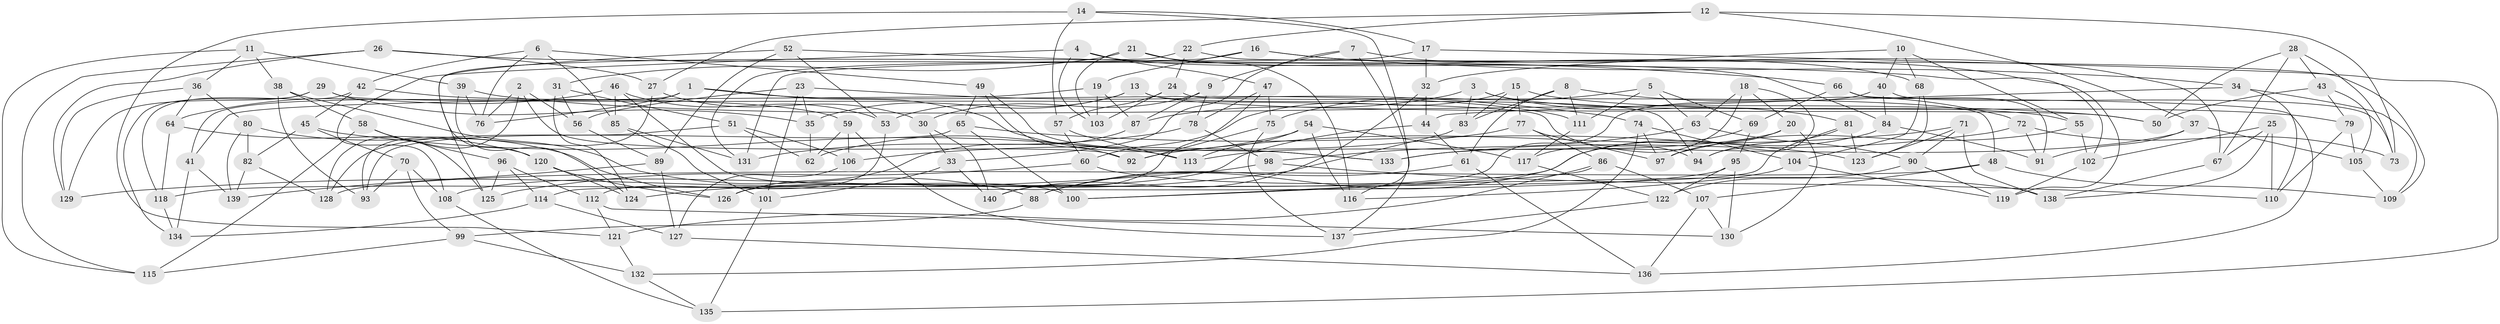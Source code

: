 // Generated by graph-tools (version 1.1) at 2025/11/02/27/25 16:11:44]
// undirected, 140 vertices, 280 edges
graph export_dot {
graph [start="1"]
  node [color=gray90,style=filled];
  1;
  2;
  3;
  4;
  5;
  6;
  7;
  8;
  9;
  10;
  11;
  12;
  13;
  14;
  15;
  16;
  17;
  18;
  19;
  20;
  21;
  22;
  23;
  24;
  25;
  26;
  27;
  28;
  29;
  30;
  31;
  32;
  33;
  34;
  35;
  36;
  37;
  38;
  39;
  40;
  41;
  42;
  43;
  44;
  45;
  46;
  47;
  48;
  49;
  50;
  51;
  52;
  53;
  54;
  55;
  56;
  57;
  58;
  59;
  60;
  61;
  62;
  63;
  64;
  65;
  66;
  67;
  68;
  69;
  70;
  71;
  72;
  73;
  74;
  75;
  76;
  77;
  78;
  79;
  80;
  81;
  82;
  83;
  84;
  85;
  86;
  87;
  88;
  89;
  90;
  91;
  92;
  93;
  94;
  95;
  96;
  97;
  98;
  99;
  100;
  101;
  102;
  103;
  104;
  105;
  106;
  107;
  108;
  109;
  110;
  111;
  112;
  113;
  114;
  115;
  116;
  117;
  118;
  119;
  120;
  121;
  122;
  123;
  124;
  125;
  126;
  127;
  128;
  129;
  130;
  131;
  132;
  133;
  134;
  135;
  136;
  137;
  138;
  139;
  140;
  1 -- 111;
  1 -- 133;
  1 -- 76;
  1 -- 41;
  2 -- 92;
  2 -- 56;
  2 -- 128;
  2 -- 76;
  3 -- 55;
  3 -- 87;
  3 -- 81;
  3 -- 83;
  4 -- 47;
  4 -- 103;
  4 -- 108;
  4 -- 68;
  5 -- 75;
  5 -- 69;
  5 -- 111;
  5 -- 63;
  6 -- 76;
  6 -- 42;
  6 -- 49;
  6 -- 85;
  7 -- 137;
  7 -- 67;
  7 -- 33;
  7 -- 9;
  8 -- 83;
  8 -- 72;
  8 -- 61;
  8 -- 111;
  9 -- 30;
  9 -- 87;
  9 -- 78;
  10 -- 32;
  10 -- 55;
  10 -- 40;
  10 -- 68;
  11 -- 38;
  11 -- 36;
  11 -- 39;
  11 -- 115;
  12 -- 37;
  12 -- 22;
  12 -- 73;
  12 -- 27;
  13 -- 53;
  13 -- 50;
  13 -- 35;
  13 -- 94;
  14 -- 57;
  14 -- 17;
  14 -- 116;
  14 -- 121;
  15 -- 83;
  15 -- 60;
  15 -- 79;
  15 -- 77;
  16 -- 34;
  16 -- 19;
  16 -- 131;
  16 -- 119;
  17 -- 32;
  17 -- 135;
  17 -- 131;
  18 -- 94;
  18 -- 63;
  18 -- 20;
  18 -- 117;
  19 -- 41;
  19 -- 103;
  19 -- 87;
  20 -- 113;
  20 -- 130;
  20 -- 97;
  21 -- 116;
  21 -- 84;
  21 -- 103;
  21 -- 31;
  22 -- 125;
  22 -- 24;
  22 -- 109;
  23 -- 35;
  23 -- 56;
  23 -- 74;
  23 -- 101;
  24 -- 48;
  24 -- 103;
  24 -- 57;
  25 -- 67;
  25 -- 138;
  25 -- 102;
  25 -- 110;
  26 -- 129;
  26 -- 102;
  26 -- 27;
  26 -- 115;
  27 -- 93;
  27 -- 30;
  28 -- 50;
  28 -- 43;
  28 -- 67;
  28 -- 73;
  29 -- 94;
  29 -- 134;
  29 -- 129;
  29 -- 35;
  30 -- 140;
  30 -- 33;
  31 -- 51;
  31 -- 56;
  31 -- 124;
  32 -- 140;
  32 -- 44;
  33 -- 101;
  33 -- 140;
  34 -- 109;
  34 -- 44;
  34 -- 110;
  35 -- 62;
  36 -- 129;
  36 -- 64;
  36 -- 80;
  37 -- 133;
  37 -- 91;
  37 -- 105;
  38 -- 58;
  38 -- 93;
  38 -- 88;
  39 -- 50;
  39 -- 76;
  39 -- 124;
  40 -- 73;
  40 -- 126;
  40 -- 84;
  41 -- 139;
  41 -- 134;
  42 -- 118;
  42 -- 59;
  42 -- 45;
  43 -- 50;
  43 -- 79;
  43 -- 105;
  44 -- 61;
  44 -- 108;
  45 -- 82;
  45 -- 113;
  45 -- 70;
  46 -- 53;
  46 -- 85;
  46 -- 100;
  46 -- 64;
  47 -- 78;
  47 -- 140;
  47 -- 75;
  48 -- 107;
  48 -- 109;
  48 -- 128;
  49 -- 92;
  49 -- 65;
  49 -- 133;
  51 -- 128;
  51 -- 62;
  51 -- 106;
  52 -- 89;
  52 -- 120;
  52 -- 53;
  52 -- 66;
  53 -- 112;
  54 -- 62;
  54 -- 117;
  54 -- 113;
  54 -- 116;
  55 -- 102;
  55 -- 97;
  56 -- 89;
  57 -- 60;
  57 -- 113;
  58 -- 125;
  58 -- 96;
  58 -- 115;
  59 -- 62;
  59 -- 106;
  59 -- 137;
  60 -- 138;
  60 -- 125;
  61 -- 88;
  61 -- 136;
  63 -- 98;
  63 -- 90;
  64 -- 120;
  64 -- 118;
  65 -- 100;
  65 -- 93;
  65 -- 123;
  66 -- 136;
  66 -- 91;
  66 -- 69;
  67 -- 138;
  68 -- 123;
  68 -- 104;
  69 -- 95;
  69 -- 100;
  70 -- 93;
  70 -- 99;
  70 -- 108;
  71 -- 123;
  71 -- 138;
  71 -- 92;
  71 -- 90;
  72 -- 91;
  72 -- 133;
  72 -- 73;
  74 -- 104;
  74 -- 97;
  74 -- 132;
  75 -- 92;
  75 -- 137;
  77 -- 97;
  77 -- 106;
  77 -- 86;
  78 -- 131;
  78 -- 98;
  79 -- 105;
  79 -- 110;
  80 -- 126;
  80 -- 139;
  80 -- 82;
  81 -- 123;
  81 -- 94;
  81 -- 114;
  82 -- 139;
  82 -- 128;
  83 -- 124;
  84 -- 91;
  84 -- 88;
  85 -- 101;
  85 -- 131;
  86 -- 107;
  86 -- 100;
  86 -- 121;
  87 -- 126;
  88 -- 99;
  89 -- 127;
  89 -- 139;
  90 -- 119;
  90 -- 122;
  95 -- 118;
  95 -- 130;
  95 -- 122;
  96 -- 112;
  96 -- 114;
  96 -- 125;
  98 -- 110;
  98 -- 129;
  99 -- 115;
  99 -- 132;
  101 -- 135;
  102 -- 119;
  104 -- 116;
  104 -- 119;
  105 -- 109;
  106 -- 127;
  107 -- 130;
  107 -- 136;
  108 -- 135;
  111 -- 117;
  112 -- 121;
  112 -- 130;
  114 -- 127;
  114 -- 134;
  117 -- 122;
  118 -- 134;
  120 -- 126;
  120 -- 124;
  121 -- 132;
  122 -- 137;
  127 -- 136;
  132 -- 135;
}
